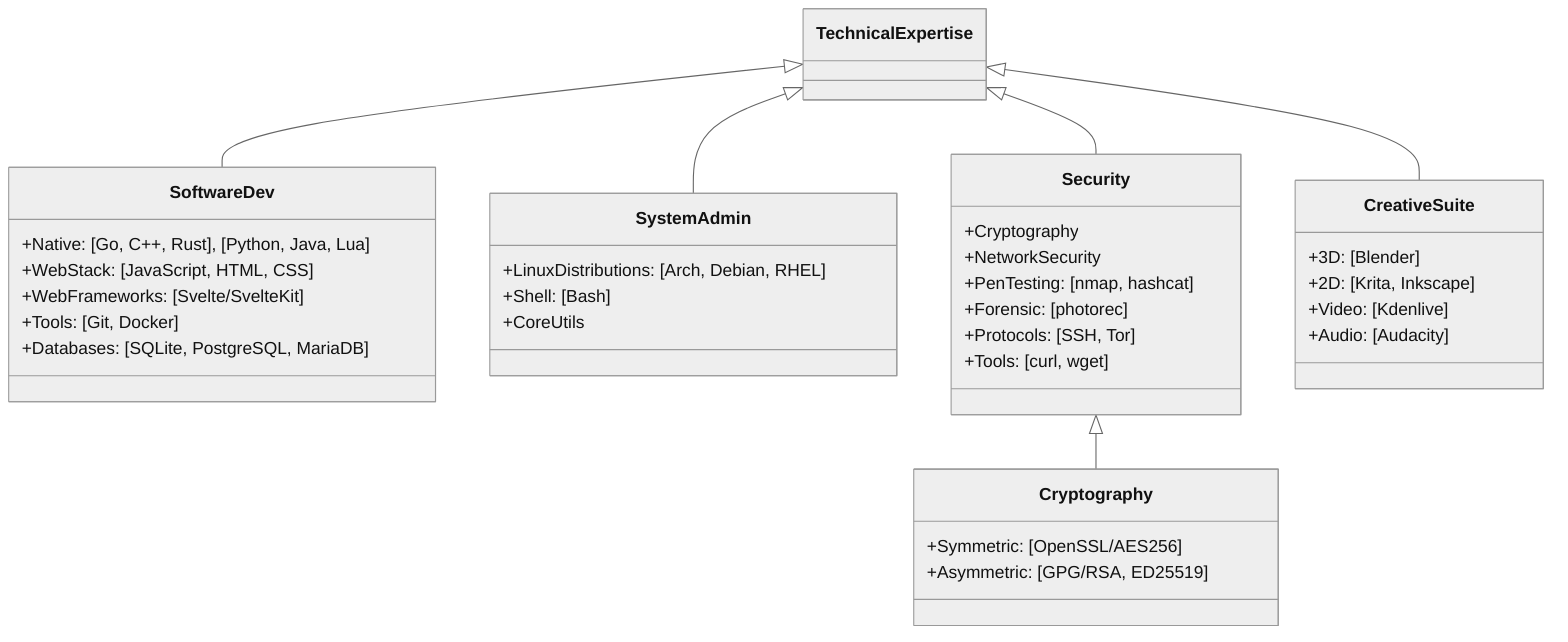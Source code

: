 %%{init: {'theme': 'neutral'}}%%
classDiagram
    TechnicalExpertise <|-- SoftwareDev
    TechnicalExpertise <|-- SystemAdmin
    TechnicalExpertise <|-- Security
    TechnicalExpertise <|-- CreativeSuite

    class SoftwareDev{
        +Native: [Go, C++, Rust], [Python, Java, Lua]
        +WebStack: [JavaScript, HTML, CSS]
        +WebFrameworks: [Svelte/SvelteKit]
        +Tools: [Git, Docker]
        +Databases: [SQLite, PostgreSQL, MariaDB]
    }

    class SystemAdmin{
        +LinuxDistributions: [Arch, Debian, RHEL]
        +Shell: [Bash]
        +CoreUtils
        %% +AndroidTools
    }

    class Security{
        +Cryptography
        +NetworkSecurity
        +PenTesting: [nmap, hashcat]
        +Forensic: [photorec]
        +Protocols: [SSH, Tor]
        +Tools: [curl, wget]
    }

    class CreativeSuite{
        +3D: [Blender]
        +2D: [Krita, Inkscape]
        +Video: [Kdenlive]
        +Audio: [Audacity]
    }

    Security <|-- Cryptography
    class Cryptography{
        +Symmetric: [OpenSSL/AES256]
        +Asymmetric: [GPG/RSA, ED25519]
    }